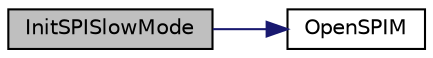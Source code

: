 digraph "InitSPISlowMode"
{
  edge [fontname="Helvetica",fontsize="10",labelfontname="Helvetica",labelfontsize="10"];
  node [fontname="Helvetica",fontsize="10",shape=record];
  rankdir="LR";
  Node1 [label="InitSPISlowMode",height=0.2,width=0.4,color="black", fillcolor="grey75", style="filled", fontcolor="black"];
  Node1 -> Node2 [color="midnightblue",fontsize="10",style="solid",fontname="Helvetica"];
  Node2 [label="OpenSPIM",height=0.2,width=0.4,color="black", fillcolor="white", style="filled",URL="$_s_d-_s_p_i_8c.html#a7c6595aec33f6c0757dc30133f3a1646"];
}
